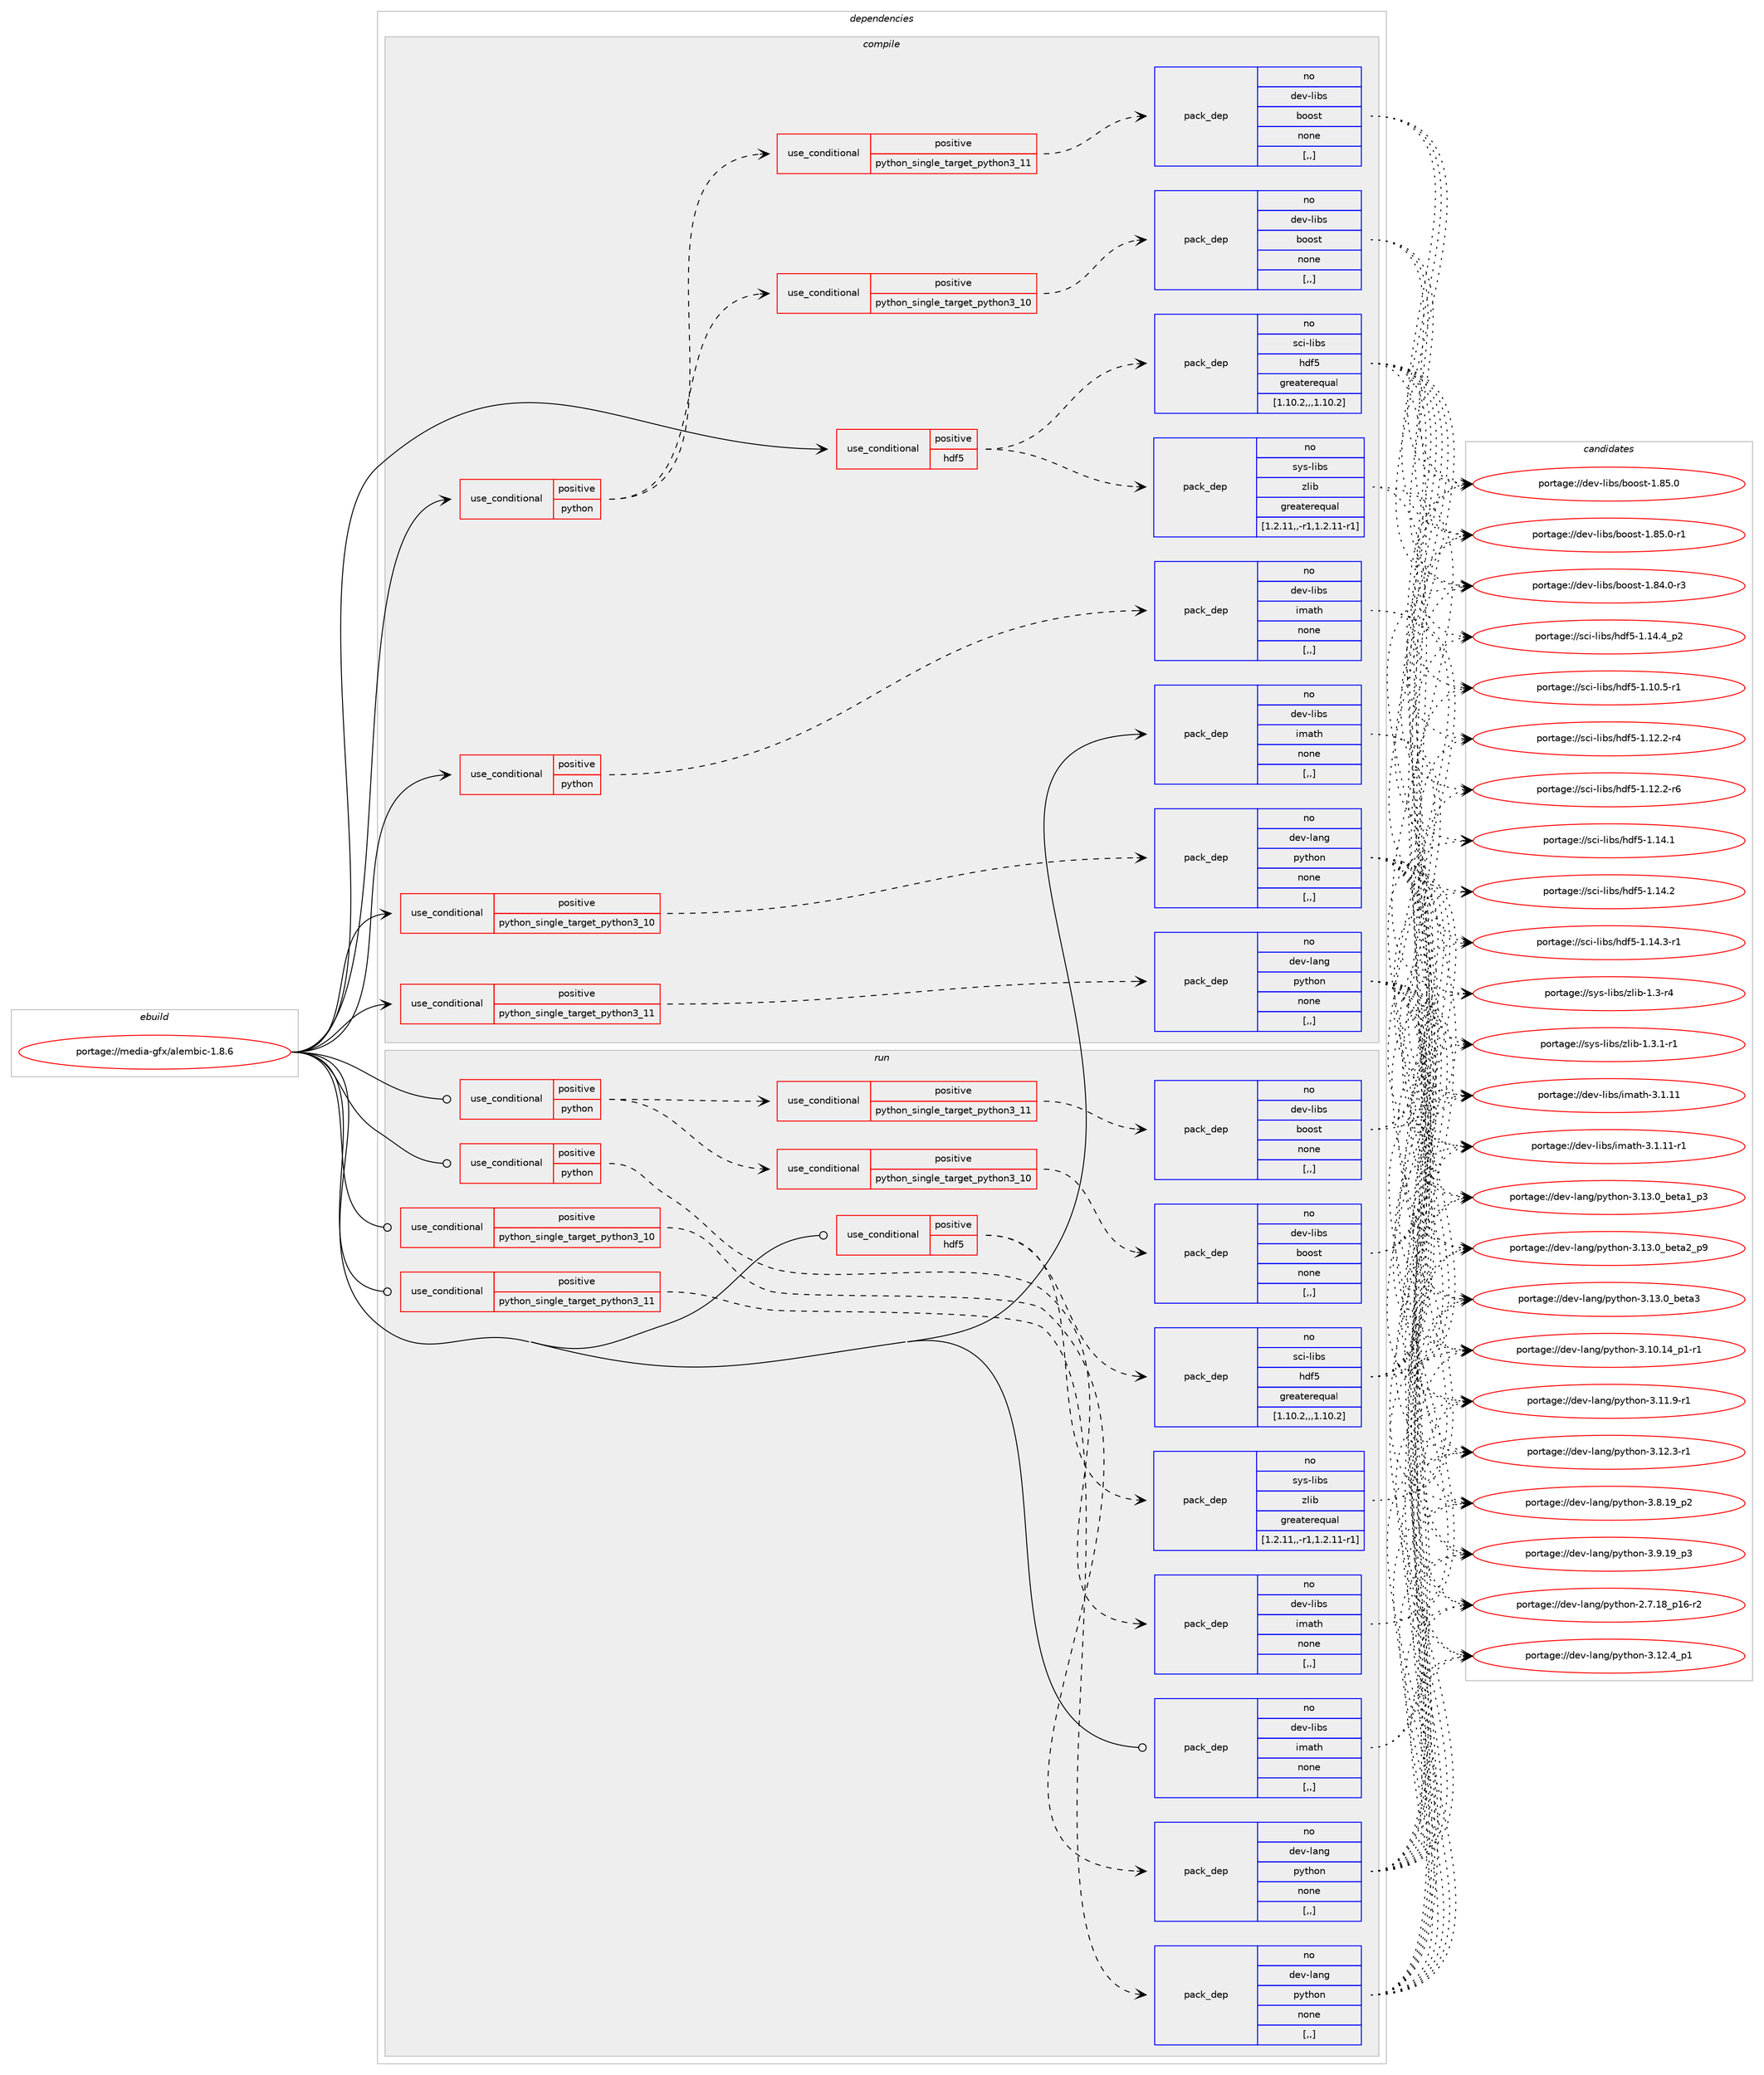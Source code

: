 digraph prolog {

# *************
# Graph options
# *************

newrank=true;
concentrate=true;
compound=true;
graph [rankdir=LR,fontname=Helvetica,fontsize=10,ranksep=1.5];#, ranksep=2.5, nodesep=0.2];
edge  [arrowhead=vee];
node  [fontname=Helvetica,fontsize=10];

# **********
# The ebuild
# **********

subgraph cluster_leftcol {
color=gray;
rank=same;
label=<<i>ebuild</i>>;
id [label="portage://media-gfx/alembic-1.8.6", color=red, width=4, href="../media-gfx/alembic-1.8.6.svg"];
}

# ****************
# The dependencies
# ****************

subgraph cluster_midcol {
color=gray;
label=<<i>dependencies</i>>;
subgraph cluster_compile {
fillcolor="#eeeeee";
style=filled;
label=<<i>compile</i>>;
subgraph cond69496 {
dependency277111 [label=<<TABLE BORDER="0" CELLBORDER="1" CELLSPACING="0" CELLPADDING="4"><TR><TD ROWSPAN="3" CELLPADDING="10">use_conditional</TD></TR><TR><TD>positive</TD></TR><TR><TD>hdf5</TD></TR></TABLE>>, shape=none, color=red];
subgraph pack205345 {
dependency277112 [label=<<TABLE BORDER="0" CELLBORDER="1" CELLSPACING="0" CELLPADDING="4" WIDTH="220"><TR><TD ROWSPAN="6" CELLPADDING="30">pack_dep</TD></TR><TR><TD WIDTH="110">no</TD></TR><TR><TD>sci-libs</TD></TR><TR><TD>hdf5</TD></TR><TR><TD>greaterequal</TD></TR><TR><TD>[1.10.2,,,1.10.2]</TD></TR></TABLE>>, shape=none, color=blue];
}
dependency277111:e -> dependency277112:w [weight=20,style="dashed",arrowhead="vee"];
subgraph pack205346 {
dependency277113 [label=<<TABLE BORDER="0" CELLBORDER="1" CELLSPACING="0" CELLPADDING="4" WIDTH="220"><TR><TD ROWSPAN="6" CELLPADDING="30">pack_dep</TD></TR><TR><TD WIDTH="110">no</TD></TR><TR><TD>sys-libs</TD></TR><TR><TD>zlib</TD></TR><TR><TD>greaterequal</TD></TR><TR><TD>[1.2.11,,-r1,1.2.11-r1]</TD></TR></TABLE>>, shape=none, color=blue];
}
dependency277111:e -> dependency277113:w [weight=20,style="dashed",arrowhead="vee"];
}
id:e -> dependency277111:w [weight=20,style="solid",arrowhead="vee"];
subgraph cond69497 {
dependency277114 [label=<<TABLE BORDER="0" CELLBORDER="1" CELLSPACING="0" CELLPADDING="4"><TR><TD ROWSPAN="3" CELLPADDING="10">use_conditional</TD></TR><TR><TD>positive</TD></TR><TR><TD>python</TD></TR></TABLE>>, shape=none, color=red];
subgraph cond69498 {
dependency277115 [label=<<TABLE BORDER="0" CELLBORDER="1" CELLSPACING="0" CELLPADDING="4"><TR><TD ROWSPAN="3" CELLPADDING="10">use_conditional</TD></TR><TR><TD>positive</TD></TR><TR><TD>python_single_target_python3_10</TD></TR></TABLE>>, shape=none, color=red];
subgraph pack205347 {
dependency277116 [label=<<TABLE BORDER="0" CELLBORDER="1" CELLSPACING="0" CELLPADDING="4" WIDTH="220"><TR><TD ROWSPAN="6" CELLPADDING="30">pack_dep</TD></TR><TR><TD WIDTH="110">no</TD></TR><TR><TD>dev-libs</TD></TR><TR><TD>boost</TD></TR><TR><TD>none</TD></TR><TR><TD>[,,]</TD></TR></TABLE>>, shape=none, color=blue];
}
dependency277115:e -> dependency277116:w [weight=20,style="dashed",arrowhead="vee"];
}
dependency277114:e -> dependency277115:w [weight=20,style="dashed",arrowhead="vee"];
subgraph cond69499 {
dependency277117 [label=<<TABLE BORDER="0" CELLBORDER="1" CELLSPACING="0" CELLPADDING="4"><TR><TD ROWSPAN="3" CELLPADDING="10">use_conditional</TD></TR><TR><TD>positive</TD></TR><TR><TD>python_single_target_python3_11</TD></TR></TABLE>>, shape=none, color=red];
subgraph pack205348 {
dependency277118 [label=<<TABLE BORDER="0" CELLBORDER="1" CELLSPACING="0" CELLPADDING="4" WIDTH="220"><TR><TD ROWSPAN="6" CELLPADDING="30">pack_dep</TD></TR><TR><TD WIDTH="110">no</TD></TR><TR><TD>dev-libs</TD></TR><TR><TD>boost</TD></TR><TR><TD>none</TD></TR><TR><TD>[,,]</TD></TR></TABLE>>, shape=none, color=blue];
}
dependency277117:e -> dependency277118:w [weight=20,style="dashed",arrowhead="vee"];
}
dependency277114:e -> dependency277117:w [weight=20,style="dashed",arrowhead="vee"];
}
id:e -> dependency277114:w [weight=20,style="solid",arrowhead="vee"];
subgraph cond69500 {
dependency277119 [label=<<TABLE BORDER="0" CELLBORDER="1" CELLSPACING="0" CELLPADDING="4"><TR><TD ROWSPAN="3" CELLPADDING="10">use_conditional</TD></TR><TR><TD>positive</TD></TR><TR><TD>python</TD></TR></TABLE>>, shape=none, color=red];
subgraph pack205349 {
dependency277120 [label=<<TABLE BORDER="0" CELLBORDER="1" CELLSPACING="0" CELLPADDING="4" WIDTH="220"><TR><TD ROWSPAN="6" CELLPADDING="30">pack_dep</TD></TR><TR><TD WIDTH="110">no</TD></TR><TR><TD>dev-libs</TD></TR><TR><TD>imath</TD></TR><TR><TD>none</TD></TR><TR><TD>[,,]</TD></TR></TABLE>>, shape=none, color=blue];
}
dependency277119:e -> dependency277120:w [weight=20,style="dashed",arrowhead="vee"];
}
id:e -> dependency277119:w [weight=20,style="solid",arrowhead="vee"];
subgraph cond69501 {
dependency277121 [label=<<TABLE BORDER="0" CELLBORDER="1" CELLSPACING="0" CELLPADDING="4"><TR><TD ROWSPAN="3" CELLPADDING="10">use_conditional</TD></TR><TR><TD>positive</TD></TR><TR><TD>python_single_target_python3_10</TD></TR></TABLE>>, shape=none, color=red];
subgraph pack205350 {
dependency277122 [label=<<TABLE BORDER="0" CELLBORDER="1" CELLSPACING="0" CELLPADDING="4" WIDTH="220"><TR><TD ROWSPAN="6" CELLPADDING="30">pack_dep</TD></TR><TR><TD WIDTH="110">no</TD></TR><TR><TD>dev-lang</TD></TR><TR><TD>python</TD></TR><TR><TD>none</TD></TR><TR><TD>[,,]</TD></TR></TABLE>>, shape=none, color=blue];
}
dependency277121:e -> dependency277122:w [weight=20,style="dashed",arrowhead="vee"];
}
id:e -> dependency277121:w [weight=20,style="solid",arrowhead="vee"];
subgraph cond69502 {
dependency277123 [label=<<TABLE BORDER="0" CELLBORDER="1" CELLSPACING="0" CELLPADDING="4"><TR><TD ROWSPAN="3" CELLPADDING="10">use_conditional</TD></TR><TR><TD>positive</TD></TR><TR><TD>python_single_target_python3_11</TD></TR></TABLE>>, shape=none, color=red];
subgraph pack205351 {
dependency277124 [label=<<TABLE BORDER="0" CELLBORDER="1" CELLSPACING="0" CELLPADDING="4" WIDTH="220"><TR><TD ROWSPAN="6" CELLPADDING="30">pack_dep</TD></TR><TR><TD WIDTH="110">no</TD></TR><TR><TD>dev-lang</TD></TR><TR><TD>python</TD></TR><TR><TD>none</TD></TR><TR><TD>[,,]</TD></TR></TABLE>>, shape=none, color=blue];
}
dependency277123:e -> dependency277124:w [weight=20,style="dashed",arrowhead="vee"];
}
id:e -> dependency277123:w [weight=20,style="solid",arrowhead="vee"];
subgraph pack205352 {
dependency277125 [label=<<TABLE BORDER="0" CELLBORDER="1" CELLSPACING="0" CELLPADDING="4" WIDTH="220"><TR><TD ROWSPAN="6" CELLPADDING="30">pack_dep</TD></TR><TR><TD WIDTH="110">no</TD></TR><TR><TD>dev-libs</TD></TR><TR><TD>imath</TD></TR><TR><TD>none</TD></TR><TR><TD>[,,]</TD></TR></TABLE>>, shape=none, color=blue];
}
id:e -> dependency277125:w [weight=20,style="solid",arrowhead="vee"];
}
subgraph cluster_compileandrun {
fillcolor="#eeeeee";
style=filled;
label=<<i>compile and run</i>>;
}
subgraph cluster_run {
fillcolor="#eeeeee";
style=filled;
label=<<i>run</i>>;
subgraph cond69503 {
dependency277126 [label=<<TABLE BORDER="0" CELLBORDER="1" CELLSPACING="0" CELLPADDING="4"><TR><TD ROWSPAN="3" CELLPADDING="10">use_conditional</TD></TR><TR><TD>positive</TD></TR><TR><TD>hdf5</TD></TR></TABLE>>, shape=none, color=red];
subgraph pack205353 {
dependency277127 [label=<<TABLE BORDER="0" CELLBORDER="1" CELLSPACING="0" CELLPADDING="4" WIDTH="220"><TR><TD ROWSPAN="6" CELLPADDING="30">pack_dep</TD></TR><TR><TD WIDTH="110">no</TD></TR><TR><TD>sci-libs</TD></TR><TR><TD>hdf5</TD></TR><TR><TD>greaterequal</TD></TR><TR><TD>[1.10.2,,,1.10.2]</TD></TR></TABLE>>, shape=none, color=blue];
}
dependency277126:e -> dependency277127:w [weight=20,style="dashed",arrowhead="vee"];
subgraph pack205354 {
dependency277128 [label=<<TABLE BORDER="0" CELLBORDER="1" CELLSPACING="0" CELLPADDING="4" WIDTH="220"><TR><TD ROWSPAN="6" CELLPADDING="30">pack_dep</TD></TR><TR><TD WIDTH="110">no</TD></TR><TR><TD>sys-libs</TD></TR><TR><TD>zlib</TD></TR><TR><TD>greaterequal</TD></TR><TR><TD>[1.2.11,,-r1,1.2.11-r1]</TD></TR></TABLE>>, shape=none, color=blue];
}
dependency277126:e -> dependency277128:w [weight=20,style="dashed",arrowhead="vee"];
}
id:e -> dependency277126:w [weight=20,style="solid",arrowhead="odot"];
subgraph cond69504 {
dependency277129 [label=<<TABLE BORDER="0" CELLBORDER="1" CELLSPACING="0" CELLPADDING="4"><TR><TD ROWSPAN="3" CELLPADDING="10">use_conditional</TD></TR><TR><TD>positive</TD></TR><TR><TD>python</TD></TR></TABLE>>, shape=none, color=red];
subgraph cond69505 {
dependency277130 [label=<<TABLE BORDER="0" CELLBORDER="1" CELLSPACING="0" CELLPADDING="4"><TR><TD ROWSPAN="3" CELLPADDING="10">use_conditional</TD></TR><TR><TD>positive</TD></TR><TR><TD>python_single_target_python3_10</TD></TR></TABLE>>, shape=none, color=red];
subgraph pack205355 {
dependency277131 [label=<<TABLE BORDER="0" CELLBORDER="1" CELLSPACING="0" CELLPADDING="4" WIDTH="220"><TR><TD ROWSPAN="6" CELLPADDING="30">pack_dep</TD></TR><TR><TD WIDTH="110">no</TD></TR><TR><TD>dev-libs</TD></TR><TR><TD>boost</TD></TR><TR><TD>none</TD></TR><TR><TD>[,,]</TD></TR></TABLE>>, shape=none, color=blue];
}
dependency277130:e -> dependency277131:w [weight=20,style="dashed",arrowhead="vee"];
}
dependency277129:e -> dependency277130:w [weight=20,style="dashed",arrowhead="vee"];
subgraph cond69506 {
dependency277132 [label=<<TABLE BORDER="0" CELLBORDER="1" CELLSPACING="0" CELLPADDING="4"><TR><TD ROWSPAN="3" CELLPADDING="10">use_conditional</TD></TR><TR><TD>positive</TD></TR><TR><TD>python_single_target_python3_11</TD></TR></TABLE>>, shape=none, color=red];
subgraph pack205356 {
dependency277133 [label=<<TABLE BORDER="0" CELLBORDER="1" CELLSPACING="0" CELLPADDING="4" WIDTH="220"><TR><TD ROWSPAN="6" CELLPADDING="30">pack_dep</TD></TR><TR><TD WIDTH="110">no</TD></TR><TR><TD>dev-libs</TD></TR><TR><TD>boost</TD></TR><TR><TD>none</TD></TR><TR><TD>[,,]</TD></TR></TABLE>>, shape=none, color=blue];
}
dependency277132:e -> dependency277133:w [weight=20,style="dashed",arrowhead="vee"];
}
dependency277129:e -> dependency277132:w [weight=20,style="dashed",arrowhead="vee"];
}
id:e -> dependency277129:w [weight=20,style="solid",arrowhead="odot"];
subgraph cond69507 {
dependency277134 [label=<<TABLE BORDER="0" CELLBORDER="1" CELLSPACING="0" CELLPADDING="4"><TR><TD ROWSPAN="3" CELLPADDING="10">use_conditional</TD></TR><TR><TD>positive</TD></TR><TR><TD>python</TD></TR></TABLE>>, shape=none, color=red];
subgraph pack205357 {
dependency277135 [label=<<TABLE BORDER="0" CELLBORDER="1" CELLSPACING="0" CELLPADDING="4" WIDTH="220"><TR><TD ROWSPAN="6" CELLPADDING="30">pack_dep</TD></TR><TR><TD WIDTH="110">no</TD></TR><TR><TD>dev-libs</TD></TR><TR><TD>imath</TD></TR><TR><TD>none</TD></TR><TR><TD>[,,]</TD></TR></TABLE>>, shape=none, color=blue];
}
dependency277134:e -> dependency277135:w [weight=20,style="dashed",arrowhead="vee"];
}
id:e -> dependency277134:w [weight=20,style="solid",arrowhead="odot"];
subgraph cond69508 {
dependency277136 [label=<<TABLE BORDER="0" CELLBORDER="1" CELLSPACING="0" CELLPADDING="4"><TR><TD ROWSPAN="3" CELLPADDING="10">use_conditional</TD></TR><TR><TD>positive</TD></TR><TR><TD>python_single_target_python3_10</TD></TR></TABLE>>, shape=none, color=red];
subgraph pack205358 {
dependency277137 [label=<<TABLE BORDER="0" CELLBORDER="1" CELLSPACING="0" CELLPADDING="4" WIDTH="220"><TR><TD ROWSPAN="6" CELLPADDING="30">pack_dep</TD></TR><TR><TD WIDTH="110">no</TD></TR><TR><TD>dev-lang</TD></TR><TR><TD>python</TD></TR><TR><TD>none</TD></TR><TR><TD>[,,]</TD></TR></TABLE>>, shape=none, color=blue];
}
dependency277136:e -> dependency277137:w [weight=20,style="dashed",arrowhead="vee"];
}
id:e -> dependency277136:w [weight=20,style="solid",arrowhead="odot"];
subgraph cond69509 {
dependency277138 [label=<<TABLE BORDER="0" CELLBORDER="1" CELLSPACING="0" CELLPADDING="4"><TR><TD ROWSPAN="3" CELLPADDING="10">use_conditional</TD></TR><TR><TD>positive</TD></TR><TR><TD>python_single_target_python3_11</TD></TR></TABLE>>, shape=none, color=red];
subgraph pack205359 {
dependency277139 [label=<<TABLE BORDER="0" CELLBORDER="1" CELLSPACING="0" CELLPADDING="4" WIDTH="220"><TR><TD ROWSPAN="6" CELLPADDING="30">pack_dep</TD></TR><TR><TD WIDTH="110">no</TD></TR><TR><TD>dev-lang</TD></TR><TR><TD>python</TD></TR><TR><TD>none</TD></TR><TR><TD>[,,]</TD></TR></TABLE>>, shape=none, color=blue];
}
dependency277138:e -> dependency277139:w [weight=20,style="dashed",arrowhead="vee"];
}
id:e -> dependency277138:w [weight=20,style="solid",arrowhead="odot"];
subgraph pack205360 {
dependency277140 [label=<<TABLE BORDER="0" CELLBORDER="1" CELLSPACING="0" CELLPADDING="4" WIDTH="220"><TR><TD ROWSPAN="6" CELLPADDING="30">pack_dep</TD></TR><TR><TD WIDTH="110">no</TD></TR><TR><TD>dev-libs</TD></TR><TR><TD>imath</TD></TR><TR><TD>none</TD></TR><TR><TD>[,,]</TD></TR></TABLE>>, shape=none, color=blue];
}
id:e -> dependency277140:w [weight=20,style="solid",arrowhead="odot"];
}
}

# **************
# The candidates
# **************

subgraph cluster_choices {
rank=same;
color=gray;
label=<<i>candidates</i>>;

subgraph choice205345 {
color=black;
nodesep=1;
choice1159910545108105981154710410010253454946494846534511449 [label="portage://sci-libs/hdf5-1.10.5-r1", color=red, width=4,href="../sci-libs/hdf5-1.10.5-r1.svg"];
choice1159910545108105981154710410010253454946495046504511452 [label="portage://sci-libs/hdf5-1.12.2-r4", color=red, width=4,href="../sci-libs/hdf5-1.12.2-r4.svg"];
choice1159910545108105981154710410010253454946495046504511454 [label="portage://sci-libs/hdf5-1.12.2-r6", color=red, width=4,href="../sci-libs/hdf5-1.12.2-r6.svg"];
choice115991054510810598115471041001025345494649524649 [label="portage://sci-libs/hdf5-1.14.1", color=red, width=4,href="../sci-libs/hdf5-1.14.1.svg"];
choice115991054510810598115471041001025345494649524650 [label="portage://sci-libs/hdf5-1.14.2", color=red, width=4,href="../sci-libs/hdf5-1.14.2.svg"];
choice1159910545108105981154710410010253454946495246514511449 [label="portage://sci-libs/hdf5-1.14.3-r1", color=red, width=4,href="../sci-libs/hdf5-1.14.3-r1.svg"];
choice1159910545108105981154710410010253454946495246529511250 [label="portage://sci-libs/hdf5-1.14.4_p2", color=red, width=4,href="../sci-libs/hdf5-1.14.4_p2.svg"];
dependency277112:e -> choice1159910545108105981154710410010253454946494846534511449:w [style=dotted,weight="100"];
dependency277112:e -> choice1159910545108105981154710410010253454946495046504511452:w [style=dotted,weight="100"];
dependency277112:e -> choice1159910545108105981154710410010253454946495046504511454:w [style=dotted,weight="100"];
dependency277112:e -> choice115991054510810598115471041001025345494649524649:w [style=dotted,weight="100"];
dependency277112:e -> choice115991054510810598115471041001025345494649524650:w [style=dotted,weight="100"];
dependency277112:e -> choice1159910545108105981154710410010253454946495246514511449:w [style=dotted,weight="100"];
dependency277112:e -> choice1159910545108105981154710410010253454946495246529511250:w [style=dotted,weight="100"];
}
subgraph choice205346 {
color=black;
nodesep=1;
choice11512111545108105981154712210810598454946514511452 [label="portage://sys-libs/zlib-1.3-r4", color=red, width=4,href="../sys-libs/zlib-1.3-r4.svg"];
choice115121115451081059811547122108105984549465146494511449 [label="portage://sys-libs/zlib-1.3.1-r1", color=red, width=4,href="../sys-libs/zlib-1.3.1-r1.svg"];
dependency277113:e -> choice11512111545108105981154712210810598454946514511452:w [style=dotted,weight="100"];
dependency277113:e -> choice115121115451081059811547122108105984549465146494511449:w [style=dotted,weight="100"];
}
subgraph choice205347 {
color=black;
nodesep=1;
choice10010111845108105981154798111111115116454946565246484511451 [label="portage://dev-libs/boost-1.84.0-r3", color=red, width=4,href="../dev-libs/boost-1.84.0-r3.svg"];
choice1001011184510810598115479811111111511645494656534648 [label="portage://dev-libs/boost-1.85.0", color=red, width=4,href="../dev-libs/boost-1.85.0.svg"];
choice10010111845108105981154798111111115116454946565346484511449 [label="portage://dev-libs/boost-1.85.0-r1", color=red, width=4,href="../dev-libs/boost-1.85.0-r1.svg"];
dependency277116:e -> choice10010111845108105981154798111111115116454946565246484511451:w [style=dotted,weight="100"];
dependency277116:e -> choice1001011184510810598115479811111111511645494656534648:w [style=dotted,weight="100"];
dependency277116:e -> choice10010111845108105981154798111111115116454946565346484511449:w [style=dotted,weight="100"];
}
subgraph choice205348 {
color=black;
nodesep=1;
choice10010111845108105981154798111111115116454946565246484511451 [label="portage://dev-libs/boost-1.84.0-r3", color=red, width=4,href="../dev-libs/boost-1.84.0-r3.svg"];
choice1001011184510810598115479811111111511645494656534648 [label="portage://dev-libs/boost-1.85.0", color=red, width=4,href="../dev-libs/boost-1.85.0.svg"];
choice10010111845108105981154798111111115116454946565346484511449 [label="portage://dev-libs/boost-1.85.0-r1", color=red, width=4,href="../dev-libs/boost-1.85.0-r1.svg"];
dependency277118:e -> choice10010111845108105981154798111111115116454946565246484511451:w [style=dotted,weight="100"];
dependency277118:e -> choice1001011184510810598115479811111111511645494656534648:w [style=dotted,weight="100"];
dependency277118:e -> choice10010111845108105981154798111111115116454946565346484511449:w [style=dotted,weight="100"];
}
subgraph choice205349 {
color=black;
nodesep=1;
choice1001011184510810598115471051099711610445514649464949 [label="portage://dev-libs/imath-3.1.11", color=red, width=4,href="../dev-libs/imath-3.1.11.svg"];
choice10010111845108105981154710510997116104455146494649494511449 [label="portage://dev-libs/imath-3.1.11-r1", color=red, width=4,href="../dev-libs/imath-3.1.11-r1.svg"];
dependency277120:e -> choice1001011184510810598115471051099711610445514649464949:w [style=dotted,weight="100"];
dependency277120:e -> choice10010111845108105981154710510997116104455146494649494511449:w [style=dotted,weight="100"];
}
subgraph choice205350 {
color=black;
nodesep=1;
choice100101118451089711010347112121116104111110455046554649569511249544511450 [label="portage://dev-lang/python-2.7.18_p16-r2", color=red, width=4,href="../dev-lang/python-2.7.18_p16-r2.svg"];
choice100101118451089711010347112121116104111110455146494846495295112494511449 [label="portage://dev-lang/python-3.10.14_p1-r1", color=red, width=4,href="../dev-lang/python-3.10.14_p1-r1.svg"];
choice100101118451089711010347112121116104111110455146494946574511449 [label="portage://dev-lang/python-3.11.9-r1", color=red, width=4,href="../dev-lang/python-3.11.9-r1.svg"];
choice100101118451089711010347112121116104111110455146495046514511449 [label="portage://dev-lang/python-3.12.3-r1", color=red, width=4,href="../dev-lang/python-3.12.3-r1.svg"];
choice100101118451089711010347112121116104111110455146495046529511249 [label="portage://dev-lang/python-3.12.4_p1", color=red, width=4,href="../dev-lang/python-3.12.4_p1.svg"];
choice10010111845108971101034711212111610411111045514649514648959810111697499511251 [label="portage://dev-lang/python-3.13.0_beta1_p3", color=red, width=4,href="../dev-lang/python-3.13.0_beta1_p3.svg"];
choice10010111845108971101034711212111610411111045514649514648959810111697509511257 [label="portage://dev-lang/python-3.13.0_beta2_p9", color=red, width=4,href="../dev-lang/python-3.13.0_beta2_p9.svg"];
choice1001011184510897110103471121211161041111104551464951464895981011169751 [label="portage://dev-lang/python-3.13.0_beta3", color=red, width=4,href="../dev-lang/python-3.13.0_beta3.svg"];
choice100101118451089711010347112121116104111110455146564649579511250 [label="portage://dev-lang/python-3.8.19_p2", color=red, width=4,href="../dev-lang/python-3.8.19_p2.svg"];
choice100101118451089711010347112121116104111110455146574649579511251 [label="portage://dev-lang/python-3.9.19_p3", color=red, width=4,href="../dev-lang/python-3.9.19_p3.svg"];
dependency277122:e -> choice100101118451089711010347112121116104111110455046554649569511249544511450:w [style=dotted,weight="100"];
dependency277122:e -> choice100101118451089711010347112121116104111110455146494846495295112494511449:w [style=dotted,weight="100"];
dependency277122:e -> choice100101118451089711010347112121116104111110455146494946574511449:w [style=dotted,weight="100"];
dependency277122:e -> choice100101118451089711010347112121116104111110455146495046514511449:w [style=dotted,weight="100"];
dependency277122:e -> choice100101118451089711010347112121116104111110455146495046529511249:w [style=dotted,weight="100"];
dependency277122:e -> choice10010111845108971101034711212111610411111045514649514648959810111697499511251:w [style=dotted,weight="100"];
dependency277122:e -> choice10010111845108971101034711212111610411111045514649514648959810111697509511257:w [style=dotted,weight="100"];
dependency277122:e -> choice1001011184510897110103471121211161041111104551464951464895981011169751:w [style=dotted,weight="100"];
dependency277122:e -> choice100101118451089711010347112121116104111110455146564649579511250:w [style=dotted,weight="100"];
dependency277122:e -> choice100101118451089711010347112121116104111110455146574649579511251:w [style=dotted,weight="100"];
}
subgraph choice205351 {
color=black;
nodesep=1;
choice100101118451089711010347112121116104111110455046554649569511249544511450 [label="portage://dev-lang/python-2.7.18_p16-r2", color=red, width=4,href="../dev-lang/python-2.7.18_p16-r2.svg"];
choice100101118451089711010347112121116104111110455146494846495295112494511449 [label="portage://dev-lang/python-3.10.14_p1-r1", color=red, width=4,href="../dev-lang/python-3.10.14_p1-r1.svg"];
choice100101118451089711010347112121116104111110455146494946574511449 [label="portage://dev-lang/python-3.11.9-r1", color=red, width=4,href="../dev-lang/python-3.11.9-r1.svg"];
choice100101118451089711010347112121116104111110455146495046514511449 [label="portage://dev-lang/python-3.12.3-r1", color=red, width=4,href="../dev-lang/python-3.12.3-r1.svg"];
choice100101118451089711010347112121116104111110455146495046529511249 [label="portage://dev-lang/python-3.12.4_p1", color=red, width=4,href="../dev-lang/python-3.12.4_p1.svg"];
choice10010111845108971101034711212111610411111045514649514648959810111697499511251 [label="portage://dev-lang/python-3.13.0_beta1_p3", color=red, width=4,href="../dev-lang/python-3.13.0_beta1_p3.svg"];
choice10010111845108971101034711212111610411111045514649514648959810111697509511257 [label="portage://dev-lang/python-3.13.0_beta2_p9", color=red, width=4,href="../dev-lang/python-3.13.0_beta2_p9.svg"];
choice1001011184510897110103471121211161041111104551464951464895981011169751 [label="portage://dev-lang/python-3.13.0_beta3", color=red, width=4,href="../dev-lang/python-3.13.0_beta3.svg"];
choice100101118451089711010347112121116104111110455146564649579511250 [label="portage://dev-lang/python-3.8.19_p2", color=red, width=4,href="../dev-lang/python-3.8.19_p2.svg"];
choice100101118451089711010347112121116104111110455146574649579511251 [label="portage://dev-lang/python-3.9.19_p3", color=red, width=4,href="../dev-lang/python-3.9.19_p3.svg"];
dependency277124:e -> choice100101118451089711010347112121116104111110455046554649569511249544511450:w [style=dotted,weight="100"];
dependency277124:e -> choice100101118451089711010347112121116104111110455146494846495295112494511449:w [style=dotted,weight="100"];
dependency277124:e -> choice100101118451089711010347112121116104111110455146494946574511449:w [style=dotted,weight="100"];
dependency277124:e -> choice100101118451089711010347112121116104111110455146495046514511449:w [style=dotted,weight="100"];
dependency277124:e -> choice100101118451089711010347112121116104111110455146495046529511249:w [style=dotted,weight="100"];
dependency277124:e -> choice10010111845108971101034711212111610411111045514649514648959810111697499511251:w [style=dotted,weight="100"];
dependency277124:e -> choice10010111845108971101034711212111610411111045514649514648959810111697509511257:w [style=dotted,weight="100"];
dependency277124:e -> choice1001011184510897110103471121211161041111104551464951464895981011169751:w [style=dotted,weight="100"];
dependency277124:e -> choice100101118451089711010347112121116104111110455146564649579511250:w [style=dotted,weight="100"];
dependency277124:e -> choice100101118451089711010347112121116104111110455146574649579511251:w [style=dotted,weight="100"];
}
subgraph choice205352 {
color=black;
nodesep=1;
choice1001011184510810598115471051099711610445514649464949 [label="portage://dev-libs/imath-3.1.11", color=red, width=4,href="../dev-libs/imath-3.1.11.svg"];
choice10010111845108105981154710510997116104455146494649494511449 [label="portage://dev-libs/imath-3.1.11-r1", color=red, width=4,href="../dev-libs/imath-3.1.11-r1.svg"];
dependency277125:e -> choice1001011184510810598115471051099711610445514649464949:w [style=dotted,weight="100"];
dependency277125:e -> choice10010111845108105981154710510997116104455146494649494511449:w [style=dotted,weight="100"];
}
subgraph choice205353 {
color=black;
nodesep=1;
choice1159910545108105981154710410010253454946494846534511449 [label="portage://sci-libs/hdf5-1.10.5-r1", color=red, width=4,href="../sci-libs/hdf5-1.10.5-r1.svg"];
choice1159910545108105981154710410010253454946495046504511452 [label="portage://sci-libs/hdf5-1.12.2-r4", color=red, width=4,href="../sci-libs/hdf5-1.12.2-r4.svg"];
choice1159910545108105981154710410010253454946495046504511454 [label="portage://sci-libs/hdf5-1.12.2-r6", color=red, width=4,href="../sci-libs/hdf5-1.12.2-r6.svg"];
choice115991054510810598115471041001025345494649524649 [label="portage://sci-libs/hdf5-1.14.1", color=red, width=4,href="../sci-libs/hdf5-1.14.1.svg"];
choice115991054510810598115471041001025345494649524650 [label="portage://sci-libs/hdf5-1.14.2", color=red, width=4,href="../sci-libs/hdf5-1.14.2.svg"];
choice1159910545108105981154710410010253454946495246514511449 [label="portage://sci-libs/hdf5-1.14.3-r1", color=red, width=4,href="../sci-libs/hdf5-1.14.3-r1.svg"];
choice1159910545108105981154710410010253454946495246529511250 [label="portage://sci-libs/hdf5-1.14.4_p2", color=red, width=4,href="../sci-libs/hdf5-1.14.4_p2.svg"];
dependency277127:e -> choice1159910545108105981154710410010253454946494846534511449:w [style=dotted,weight="100"];
dependency277127:e -> choice1159910545108105981154710410010253454946495046504511452:w [style=dotted,weight="100"];
dependency277127:e -> choice1159910545108105981154710410010253454946495046504511454:w [style=dotted,weight="100"];
dependency277127:e -> choice115991054510810598115471041001025345494649524649:w [style=dotted,weight="100"];
dependency277127:e -> choice115991054510810598115471041001025345494649524650:w [style=dotted,weight="100"];
dependency277127:e -> choice1159910545108105981154710410010253454946495246514511449:w [style=dotted,weight="100"];
dependency277127:e -> choice1159910545108105981154710410010253454946495246529511250:w [style=dotted,weight="100"];
}
subgraph choice205354 {
color=black;
nodesep=1;
choice11512111545108105981154712210810598454946514511452 [label="portage://sys-libs/zlib-1.3-r4", color=red, width=4,href="../sys-libs/zlib-1.3-r4.svg"];
choice115121115451081059811547122108105984549465146494511449 [label="portage://sys-libs/zlib-1.3.1-r1", color=red, width=4,href="../sys-libs/zlib-1.3.1-r1.svg"];
dependency277128:e -> choice11512111545108105981154712210810598454946514511452:w [style=dotted,weight="100"];
dependency277128:e -> choice115121115451081059811547122108105984549465146494511449:w [style=dotted,weight="100"];
}
subgraph choice205355 {
color=black;
nodesep=1;
choice10010111845108105981154798111111115116454946565246484511451 [label="portage://dev-libs/boost-1.84.0-r3", color=red, width=4,href="../dev-libs/boost-1.84.0-r3.svg"];
choice1001011184510810598115479811111111511645494656534648 [label="portage://dev-libs/boost-1.85.0", color=red, width=4,href="../dev-libs/boost-1.85.0.svg"];
choice10010111845108105981154798111111115116454946565346484511449 [label="portage://dev-libs/boost-1.85.0-r1", color=red, width=4,href="../dev-libs/boost-1.85.0-r1.svg"];
dependency277131:e -> choice10010111845108105981154798111111115116454946565246484511451:w [style=dotted,weight="100"];
dependency277131:e -> choice1001011184510810598115479811111111511645494656534648:w [style=dotted,weight="100"];
dependency277131:e -> choice10010111845108105981154798111111115116454946565346484511449:w [style=dotted,weight="100"];
}
subgraph choice205356 {
color=black;
nodesep=1;
choice10010111845108105981154798111111115116454946565246484511451 [label="portage://dev-libs/boost-1.84.0-r3", color=red, width=4,href="../dev-libs/boost-1.84.0-r3.svg"];
choice1001011184510810598115479811111111511645494656534648 [label="portage://dev-libs/boost-1.85.0", color=red, width=4,href="../dev-libs/boost-1.85.0.svg"];
choice10010111845108105981154798111111115116454946565346484511449 [label="portage://dev-libs/boost-1.85.0-r1", color=red, width=4,href="../dev-libs/boost-1.85.0-r1.svg"];
dependency277133:e -> choice10010111845108105981154798111111115116454946565246484511451:w [style=dotted,weight="100"];
dependency277133:e -> choice1001011184510810598115479811111111511645494656534648:w [style=dotted,weight="100"];
dependency277133:e -> choice10010111845108105981154798111111115116454946565346484511449:w [style=dotted,weight="100"];
}
subgraph choice205357 {
color=black;
nodesep=1;
choice1001011184510810598115471051099711610445514649464949 [label="portage://dev-libs/imath-3.1.11", color=red, width=4,href="../dev-libs/imath-3.1.11.svg"];
choice10010111845108105981154710510997116104455146494649494511449 [label="portage://dev-libs/imath-3.1.11-r1", color=red, width=4,href="../dev-libs/imath-3.1.11-r1.svg"];
dependency277135:e -> choice1001011184510810598115471051099711610445514649464949:w [style=dotted,weight="100"];
dependency277135:e -> choice10010111845108105981154710510997116104455146494649494511449:w [style=dotted,weight="100"];
}
subgraph choice205358 {
color=black;
nodesep=1;
choice100101118451089711010347112121116104111110455046554649569511249544511450 [label="portage://dev-lang/python-2.7.18_p16-r2", color=red, width=4,href="../dev-lang/python-2.7.18_p16-r2.svg"];
choice100101118451089711010347112121116104111110455146494846495295112494511449 [label="portage://dev-lang/python-3.10.14_p1-r1", color=red, width=4,href="../dev-lang/python-3.10.14_p1-r1.svg"];
choice100101118451089711010347112121116104111110455146494946574511449 [label="portage://dev-lang/python-3.11.9-r1", color=red, width=4,href="../dev-lang/python-3.11.9-r1.svg"];
choice100101118451089711010347112121116104111110455146495046514511449 [label="portage://dev-lang/python-3.12.3-r1", color=red, width=4,href="../dev-lang/python-3.12.3-r1.svg"];
choice100101118451089711010347112121116104111110455146495046529511249 [label="portage://dev-lang/python-3.12.4_p1", color=red, width=4,href="../dev-lang/python-3.12.4_p1.svg"];
choice10010111845108971101034711212111610411111045514649514648959810111697499511251 [label="portage://dev-lang/python-3.13.0_beta1_p3", color=red, width=4,href="../dev-lang/python-3.13.0_beta1_p3.svg"];
choice10010111845108971101034711212111610411111045514649514648959810111697509511257 [label="portage://dev-lang/python-3.13.0_beta2_p9", color=red, width=4,href="../dev-lang/python-3.13.0_beta2_p9.svg"];
choice1001011184510897110103471121211161041111104551464951464895981011169751 [label="portage://dev-lang/python-3.13.0_beta3", color=red, width=4,href="../dev-lang/python-3.13.0_beta3.svg"];
choice100101118451089711010347112121116104111110455146564649579511250 [label="portage://dev-lang/python-3.8.19_p2", color=red, width=4,href="../dev-lang/python-3.8.19_p2.svg"];
choice100101118451089711010347112121116104111110455146574649579511251 [label="portage://dev-lang/python-3.9.19_p3", color=red, width=4,href="../dev-lang/python-3.9.19_p3.svg"];
dependency277137:e -> choice100101118451089711010347112121116104111110455046554649569511249544511450:w [style=dotted,weight="100"];
dependency277137:e -> choice100101118451089711010347112121116104111110455146494846495295112494511449:w [style=dotted,weight="100"];
dependency277137:e -> choice100101118451089711010347112121116104111110455146494946574511449:w [style=dotted,weight="100"];
dependency277137:e -> choice100101118451089711010347112121116104111110455146495046514511449:w [style=dotted,weight="100"];
dependency277137:e -> choice100101118451089711010347112121116104111110455146495046529511249:w [style=dotted,weight="100"];
dependency277137:e -> choice10010111845108971101034711212111610411111045514649514648959810111697499511251:w [style=dotted,weight="100"];
dependency277137:e -> choice10010111845108971101034711212111610411111045514649514648959810111697509511257:w [style=dotted,weight="100"];
dependency277137:e -> choice1001011184510897110103471121211161041111104551464951464895981011169751:w [style=dotted,weight="100"];
dependency277137:e -> choice100101118451089711010347112121116104111110455146564649579511250:w [style=dotted,weight="100"];
dependency277137:e -> choice100101118451089711010347112121116104111110455146574649579511251:w [style=dotted,weight="100"];
}
subgraph choice205359 {
color=black;
nodesep=1;
choice100101118451089711010347112121116104111110455046554649569511249544511450 [label="portage://dev-lang/python-2.7.18_p16-r2", color=red, width=4,href="../dev-lang/python-2.7.18_p16-r2.svg"];
choice100101118451089711010347112121116104111110455146494846495295112494511449 [label="portage://dev-lang/python-3.10.14_p1-r1", color=red, width=4,href="../dev-lang/python-3.10.14_p1-r1.svg"];
choice100101118451089711010347112121116104111110455146494946574511449 [label="portage://dev-lang/python-3.11.9-r1", color=red, width=4,href="../dev-lang/python-3.11.9-r1.svg"];
choice100101118451089711010347112121116104111110455146495046514511449 [label="portage://dev-lang/python-3.12.3-r1", color=red, width=4,href="../dev-lang/python-3.12.3-r1.svg"];
choice100101118451089711010347112121116104111110455146495046529511249 [label="portage://dev-lang/python-3.12.4_p1", color=red, width=4,href="../dev-lang/python-3.12.4_p1.svg"];
choice10010111845108971101034711212111610411111045514649514648959810111697499511251 [label="portage://dev-lang/python-3.13.0_beta1_p3", color=red, width=4,href="../dev-lang/python-3.13.0_beta1_p3.svg"];
choice10010111845108971101034711212111610411111045514649514648959810111697509511257 [label="portage://dev-lang/python-3.13.0_beta2_p9", color=red, width=4,href="../dev-lang/python-3.13.0_beta2_p9.svg"];
choice1001011184510897110103471121211161041111104551464951464895981011169751 [label="portage://dev-lang/python-3.13.0_beta3", color=red, width=4,href="../dev-lang/python-3.13.0_beta3.svg"];
choice100101118451089711010347112121116104111110455146564649579511250 [label="portage://dev-lang/python-3.8.19_p2", color=red, width=4,href="../dev-lang/python-3.8.19_p2.svg"];
choice100101118451089711010347112121116104111110455146574649579511251 [label="portage://dev-lang/python-3.9.19_p3", color=red, width=4,href="../dev-lang/python-3.9.19_p3.svg"];
dependency277139:e -> choice100101118451089711010347112121116104111110455046554649569511249544511450:w [style=dotted,weight="100"];
dependency277139:e -> choice100101118451089711010347112121116104111110455146494846495295112494511449:w [style=dotted,weight="100"];
dependency277139:e -> choice100101118451089711010347112121116104111110455146494946574511449:w [style=dotted,weight="100"];
dependency277139:e -> choice100101118451089711010347112121116104111110455146495046514511449:w [style=dotted,weight="100"];
dependency277139:e -> choice100101118451089711010347112121116104111110455146495046529511249:w [style=dotted,weight="100"];
dependency277139:e -> choice10010111845108971101034711212111610411111045514649514648959810111697499511251:w [style=dotted,weight="100"];
dependency277139:e -> choice10010111845108971101034711212111610411111045514649514648959810111697509511257:w [style=dotted,weight="100"];
dependency277139:e -> choice1001011184510897110103471121211161041111104551464951464895981011169751:w [style=dotted,weight="100"];
dependency277139:e -> choice100101118451089711010347112121116104111110455146564649579511250:w [style=dotted,weight="100"];
dependency277139:e -> choice100101118451089711010347112121116104111110455146574649579511251:w [style=dotted,weight="100"];
}
subgraph choice205360 {
color=black;
nodesep=1;
choice1001011184510810598115471051099711610445514649464949 [label="portage://dev-libs/imath-3.1.11", color=red, width=4,href="../dev-libs/imath-3.1.11.svg"];
choice10010111845108105981154710510997116104455146494649494511449 [label="portage://dev-libs/imath-3.1.11-r1", color=red, width=4,href="../dev-libs/imath-3.1.11-r1.svg"];
dependency277140:e -> choice1001011184510810598115471051099711610445514649464949:w [style=dotted,weight="100"];
dependency277140:e -> choice10010111845108105981154710510997116104455146494649494511449:w [style=dotted,weight="100"];
}
}

}
